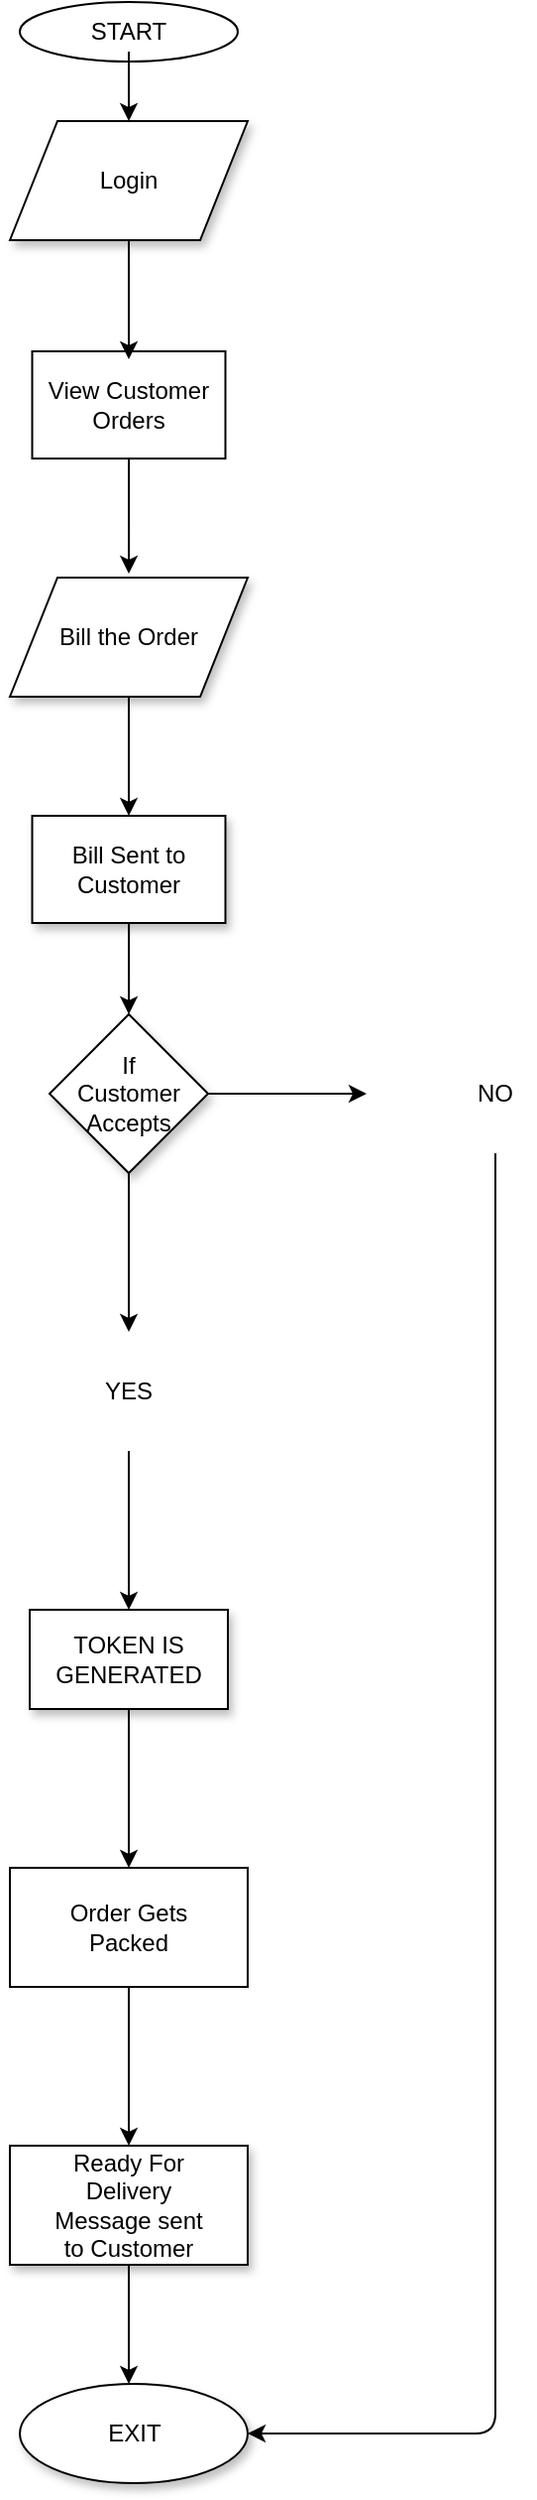 <mxfile version="13.1.6" type="github">
  <diagram id="Z1raAA6gh114MOupmUsH" name="Page-1">
    <mxGraphModel dx="782" dy="430" grid="1" gridSize="10" guides="1" tooltips="1" connect="1" arrows="1" fold="1" page="1" pageScale="1" pageWidth="850" pageHeight="1100" math="0" shadow="0">
      <root>
        <mxCell id="0" />
        <mxCell id="1" parent="0" />
        <mxCell id="UJpPWXgscfE9Nbg8LadJ-1" value="" style="ellipse;whiteSpace=wrap;html=1;" parent="1" vertex="1">
          <mxGeometry x="340" y="30" width="110" height="30" as="geometry" />
        </mxCell>
        <mxCell id="stwm3qR8TZIVsBcd-epi-31" value="" style="edgeStyle=orthogonalEdgeStyle;rounded=0;orthogonalLoop=1;jettySize=auto;html=1;" parent="1" source="UJpPWXgscfE9Nbg8LadJ-2" target="stwm3qR8TZIVsBcd-epi-28" edge="1">
          <mxGeometry relative="1" as="geometry" />
        </mxCell>
        <mxCell id="UJpPWXgscfE9Nbg8LadJ-2" value="START" style="text;html=1;strokeColor=none;fillColor=none;align=center;verticalAlign=middle;whiteSpace=wrap;rounded=0;" parent="1" vertex="1">
          <mxGeometry x="375" y="35" width="40" height="20" as="geometry" />
        </mxCell>
        <mxCell id="stwm3qR8TZIVsBcd-epi-17" value="" style="edgeStyle=orthogonalEdgeStyle;rounded=0;orthogonalLoop=1;jettySize=auto;html=1;entryX=0.5;entryY=0;entryDx=0;entryDy=0;" parent="1" source="UJpPWXgscfE9Nbg8LadJ-14" edge="1">
          <mxGeometry relative="1" as="geometry">
            <mxPoint x="395" y="318" as="targetPoint" />
          </mxGeometry>
        </mxCell>
        <mxCell id="UJpPWXgscfE9Nbg8LadJ-14" value="" style="rounded=0;whiteSpace=wrap;html=1;" parent="1" vertex="1">
          <mxGeometry x="346.25" y="206" width="97.5" height="54" as="geometry" />
        </mxCell>
        <mxCell id="UJpPWXgscfE9Nbg8LadJ-19" value="View Customer Orders" style="text;html=1;strokeColor=none;fillColor=none;align=center;verticalAlign=middle;whiteSpace=wrap;rounded=0;" parent="1" vertex="1">
          <mxGeometry x="350" y="223" width="90" height="20" as="geometry" />
        </mxCell>
        <mxCell id="stwm3qR8TZIVsBcd-epi-15" value="" style="edgeStyle=orthogonalEdgeStyle;rounded=0;orthogonalLoop=1;jettySize=auto;html=1;" parent="1" source="stwm3qR8TZIVsBcd-epi-5" target="stwm3qR8TZIVsBcd-epi-7" edge="1">
          <mxGeometry relative="1" as="geometry" />
        </mxCell>
        <mxCell id="stwm3qR8TZIVsBcd-epi-5" value="" style="rounded=0;whiteSpace=wrap;html=1;shadow=1;" parent="1" vertex="1">
          <mxGeometry x="346.25" y="440" width="97.5" height="54" as="geometry" />
        </mxCell>
        <mxCell id="stwm3qR8TZIVsBcd-epi-6" value="Bill Sent to Customer" style="text;html=1;strokeColor=none;fillColor=none;align=center;verticalAlign=middle;whiteSpace=wrap;rounded=0;shadow=1;" parent="1" vertex="1">
          <mxGeometry x="350" y="457" width="90" height="20" as="geometry" />
        </mxCell>
        <mxCell id="LsZDqBqnOP4JnVnYVQKs-15" value="" style="edgeStyle=orthogonalEdgeStyle;rounded=0;orthogonalLoop=1;jettySize=auto;html=1;" edge="1" parent="1" source="stwm3qR8TZIVsBcd-epi-7">
          <mxGeometry relative="1" as="geometry">
            <mxPoint x="395" y="700" as="targetPoint" />
          </mxGeometry>
        </mxCell>
        <mxCell id="LsZDqBqnOP4JnVnYVQKs-19" value="" style="edgeStyle=orthogonalEdgeStyle;rounded=0;orthogonalLoop=1;jettySize=auto;html=1;" edge="1" parent="1" source="stwm3qR8TZIVsBcd-epi-7">
          <mxGeometry relative="1" as="geometry">
            <mxPoint x="515" y="580" as="targetPoint" />
          </mxGeometry>
        </mxCell>
        <mxCell id="stwm3qR8TZIVsBcd-epi-7" value="" style="rhombus;whiteSpace=wrap;html=1;shadow=1;" parent="1" vertex="1">
          <mxGeometry x="355" y="540" width="80" height="80" as="geometry" />
        </mxCell>
        <mxCell id="stwm3qR8TZIVsBcd-epi-26" value="" style="edgeStyle=orthogonalEdgeStyle;rounded=0;orthogonalLoop=1;jettySize=auto;html=1;" parent="1" source="stwm3qR8TZIVsBcd-epi-24" edge="1">
          <mxGeometry relative="1" as="geometry">
            <mxPoint x="395" y="440" as="targetPoint" />
          </mxGeometry>
        </mxCell>
        <mxCell id="stwm3qR8TZIVsBcd-epi-24" value="" style="shape=parallelogram;perimeter=parallelogramPerimeter;whiteSpace=wrap;html=1;shadow=1;" parent="1" vertex="1">
          <mxGeometry x="335" y="320" width="120" height="60" as="geometry" />
        </mxCell>
        <mxCell id="stwm3qR8TZIVsBcd-epi-27" value="Bill the Order" style="text;html=1;strokeColor=none;fillColor=none;align=center;verticalAlign=middle;whiteSpace=wrap;rounded=0;shadow=1;" parent="1" vertex="1">
          <mxGeometry x="350" y="340" width="90" height="20" as="geometry" />
        </mxCell>
        <mxCell id="stwm3qR8TZIVsBcd-epi-30" value="" style="edgeStyle=orthogonalEdgeStyle;rounded=0;orthogonalLoop=1;jettySize=auto;html=1;" parent="1" source="stwm3qR8TZIVsBcd-epi-28" edge="1">
          <mxGeometry relative="1" as="geometry">
            <mxPoint x="395" y="210" as="targetPoint" />
          </mxGeometry>
        </mxCell>
        <mxCell id="stwm3qR8TZIVsBcd-epi-28" value="" style="shape=parallelogram;perimeter=parallelogramPerimeter;whiteSpace=wrap;html=1;shadow=1;" parent="1" vertex="1">
          <mxGeometry x="335" y="90" width="120" height="60" as="geometry" />
        </mxCell>
        <mxCell id="stwm3qR8TZIVsBcd-epi-29" value="Login" style="text;html=1;strokeColor=none;fillColor=none;align=center;verticalAlign=middle;whiteSpace=wrap;rounded=0;" parent="1" vertex="1">
          <mxGeometry x="375" y="110" width="40" height="20" as="geometry" />
        </mxCell>
        <mxCell id="stwm3qR8TZIVsBcd-epi-52" value="If Customer Accepts" style="text;html=1;strokeColor=none;fillColor=none;align=center;verticalAlign=middle;whiteSpace=wrap;rounded=0;shadow=1;" parent="1" vertex="1">
          <mxGeometry x="375" y="570" width="40" height="20" as="geometry" />
        </mxCell>
        <mxCell id="LsZDqBqnOP4JnVnYVQKs-3" value="" style="edgeStyle=orthogonalEdgeStyle;rounded=0;orthogonalLoop=1;jettySize=auto;html=1;" edge="1" parent="1" source="LsZDqBqnOP4JnVnYVQKs-4">
          <mxGeometry relative="1" as="geometry">
            <mxPoint x="395" y="970" as="targetPoint" />
          </mxGeometry>
        </mxCell>
        <mxCell id="LsZDqBqnOP4JnVnYVQKs-4" value="" style="rounded=0;whiteSpace=wrap;html=1;shadow=1;" vertex="1" parent="1">
          <mxGeometry x="345" y="840" width="100" height="50" as="geometry" />
        </mxCell>
        <mxCell id="LsZDqBqnOP4JnVnYVQKs-5" value="" style="edgeStyle=orthogonalEdgeStyle;rounded=0;orthogonalLoop=1;jettySize=auto;html=1;" edge="1" parent="1">
          <mxGeometry relative="1" as="geometry">
            <mxPoint x="395" y="1110" as="targetPoint" />
            <mxPoint x="395" y="1030" as="sourcePoint" />
          </mxGeometry>
        </mxCell>
        <mxCell id="LsZDqBqnOP4JnVnYVQKs-6" value="" style="rounded=0;whiteSpace=wrap;html=1;shadow=1;" vertex="1" parent="1">
          <mxGeometry x="335" y="1110" width="120" height="60" as="geometry" />
        </mxCell>
        <mxCell id="LsZDqBqnOP4JnVnYVQKs-7" value="" style="edgeStyle=orthogonalEdgeStyle;rounded=0;orthogonalLoop=1;jettySize=auto;html=1;exitX=0.5;exitY=1;exitDx=0;exitDy=0;" edge="1" parent="1" source="LsZDqBqnOP4JnVnYVQKs-6">
          <mxGeometry relative="1" as="geometry">
            <mxPoint x="395" y="1180" as="sourcePoint" />
            <mxPoint x="395" y="1230" as="targetPoint" />
          </mxGeometry>
        </mxCell>
        <mxCell id="LsZDqBqnOP4JnVnYVQKs-8" value="Ready For Delivery Message sent to Customer" style="text;html=1;strokeColor=none;fillColor=none;align=center;verticalAlign=middle;whiteSpace=wrap;rounded=0;shadow=1;" vertex="1" parent="1">
          <mxGeometry x="350" y="1130" width="90" height="20" as="geometry" />
        </mxCell>
        <mxCell id="LsZDqBqnOP4JnVnYVQKs-9" value="" style="ellipse;whiteSpace=wrap;html=1;shadow=1;" vertex="1" parent="1">
          <mxGeometry x="340" y="1230" width="115" height="50" as="geometry" />
        </mxCell>
        <mxCell id="LsZDqBqnOP4JnVnYVQKs-10" value="EXIT" style="text;html=1;strokeColor=none;fillColor=none;align=center;verticalAlign=middle;whiteSpace=wrap;rounded=0;shadow=1;" vertex="1" parent="1">
          <mxGeometry x="377.5" y="1245" width="40" height="20" as="geometry" />
        </mxCell>
        <mxCell id="LsZDqBqnOP4JnVnYVQKs-11" value="TOKEN IS GENERATED" style="text;html=1;strokeColor=none;fillColor=none;align=center;verticalAlign=middle;whiteSpace=wrap;rounded=0;shadow=1;" vertex="1" parent="1">
          <mxGeometry x="375" y="855" width="40" height="20" as="geometry" />
        </mxCell>
        <mxCell id="LsZDqBqnOP4JnVnYVQKs-12" value="" style="rounded=0;whiteSpace=wrap;html=1;" vertex="1" parent="1">
          <mxGeometry x="335" y="970" width="120" height="60" as="geometry" />
        </mxCell>
        <mxCell id="LsZDqBqnOP4JnVnYVQKs-13" value="Order Gets Packed" style="text;html=1;strokeColor=none;fillColor=none;align=center;verticalAlign=middle;whiteSpace=wrap;rounded=0;shadow=1;" vertex="1" parent="1">
          <mxGeometry x="350" y="990" width="90" height="20" as="geometry" />
        </mxCell>
        <mxCell id="LsZDqBqnOP4JnVnYVQKs-23" value="" style="edgeStyle=orthogonalEdgeStyle;rounded=0;orthogonalLoop=1;jettySize=auto;html=1;" edge="1" parent="1">
          <mxGeometry relative="1" as="geometry">
            <mxPoint x="395" y="760" as="sourcePoint" />
            <mxPoint x="395" y="840" as="targetPoint" />
          </mxGeometry>
        </mxCell>
        <mxCell id="LsZDqBqnOP4JnVnYVQKs-17" value="YES" style="text;html=1;strokeColor=none;fillColor=none;align=center;verticalAlign=middle;whiteSpace=wrap;rounded=0;" vertex="1" parent="1">
          <mxGeometry x="375" y="720" width="40" height="20" as="geometry" />
        </mxCell>
        <mxCell id="LsZDqBqnOP4JnVnYVQKs-21" value="NO" style="text;html=1;strokeColor=none;fillColor=none;align=center;verticalAlign=middle;whiteSpace=wrap;rounded=0;" vertex="1" parent="1">
          <mxGeometry x="560" y="570" width="40" height="20" as="geometry" />
        </mxCell>
        <mxCell id="LsZDqBqnOP4JnVnYVQKs-24" value="" style="edgeStyle=elbowEdgeStyle;elbow=vertical;endArrow=classic;html=1;exitX=0.5;exitY=1;exitDx=0;exitDy=0;entryX=1;entryY=0.5;entryDx=0;entryDy=0;" edge="1" parent="1" target="LsZDqBqnOP4JnVnYVQKs-9">
          <mxGeometry width="50" height="50" relative="1" as="geometry">
            <mxPoint x="580" y="610" as="sourcePoint" />
            <mxPoint x="580" y="1290" as="targetPoint" />
            <Array as="points">
              <mxPoint x="630" y="1255" />
            </Array>
          </mxGeometry>
        </mxCell>
      </root>
    </mxGraphModel>
  </diagram>
</mxfile>
